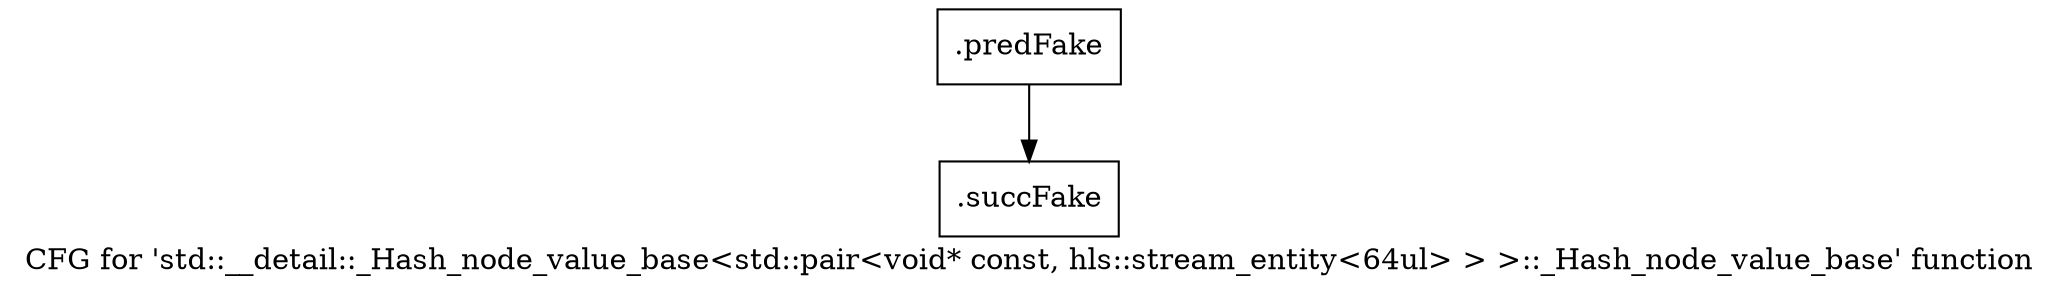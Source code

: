 digraph "CFG for 'std::__detail::_Hash_node_value_base\<std::pair\<void* const, hls::stream_entity\<64ul\> \> \>::_Hash_node_value_base' function" {
	label="CFG for 'std::__detail::_Hash_node_value_base\<std::pair\<void* const, hls::stream_entity\<64ul\> \> \>::_Hash_node_value_base' function";

	Node0x5ca11d0 [shape=record,filename="",linenumber="",label="{.predFake}"];
	Node0x5ca11d0 -> Node0x614e8b0[ callList="" memoryops="" filename="/mnt/xilinx/Vitis_HLS/2021.2/tps/lnx64/gcc-6.2.0/lib/gcc/x86_64-pc-linux-gnu/6.2.0/../../../../include/c++/6.2.0/bits/hashtable_policy.h" execusionnum="0"];
	Node0x614e8b0 [shape=record,filename="/mnt/xilinx/Vitis_HLS/2021.2/tps/lnx64/gcc-6.2.0/lib/gcc/x86_64-pc-linux-gnu/6.2.0/../../../../include/c++/6.2.0/bits/hashtable_policy.h",linenumber="242",label="{.succFake}"];
}
